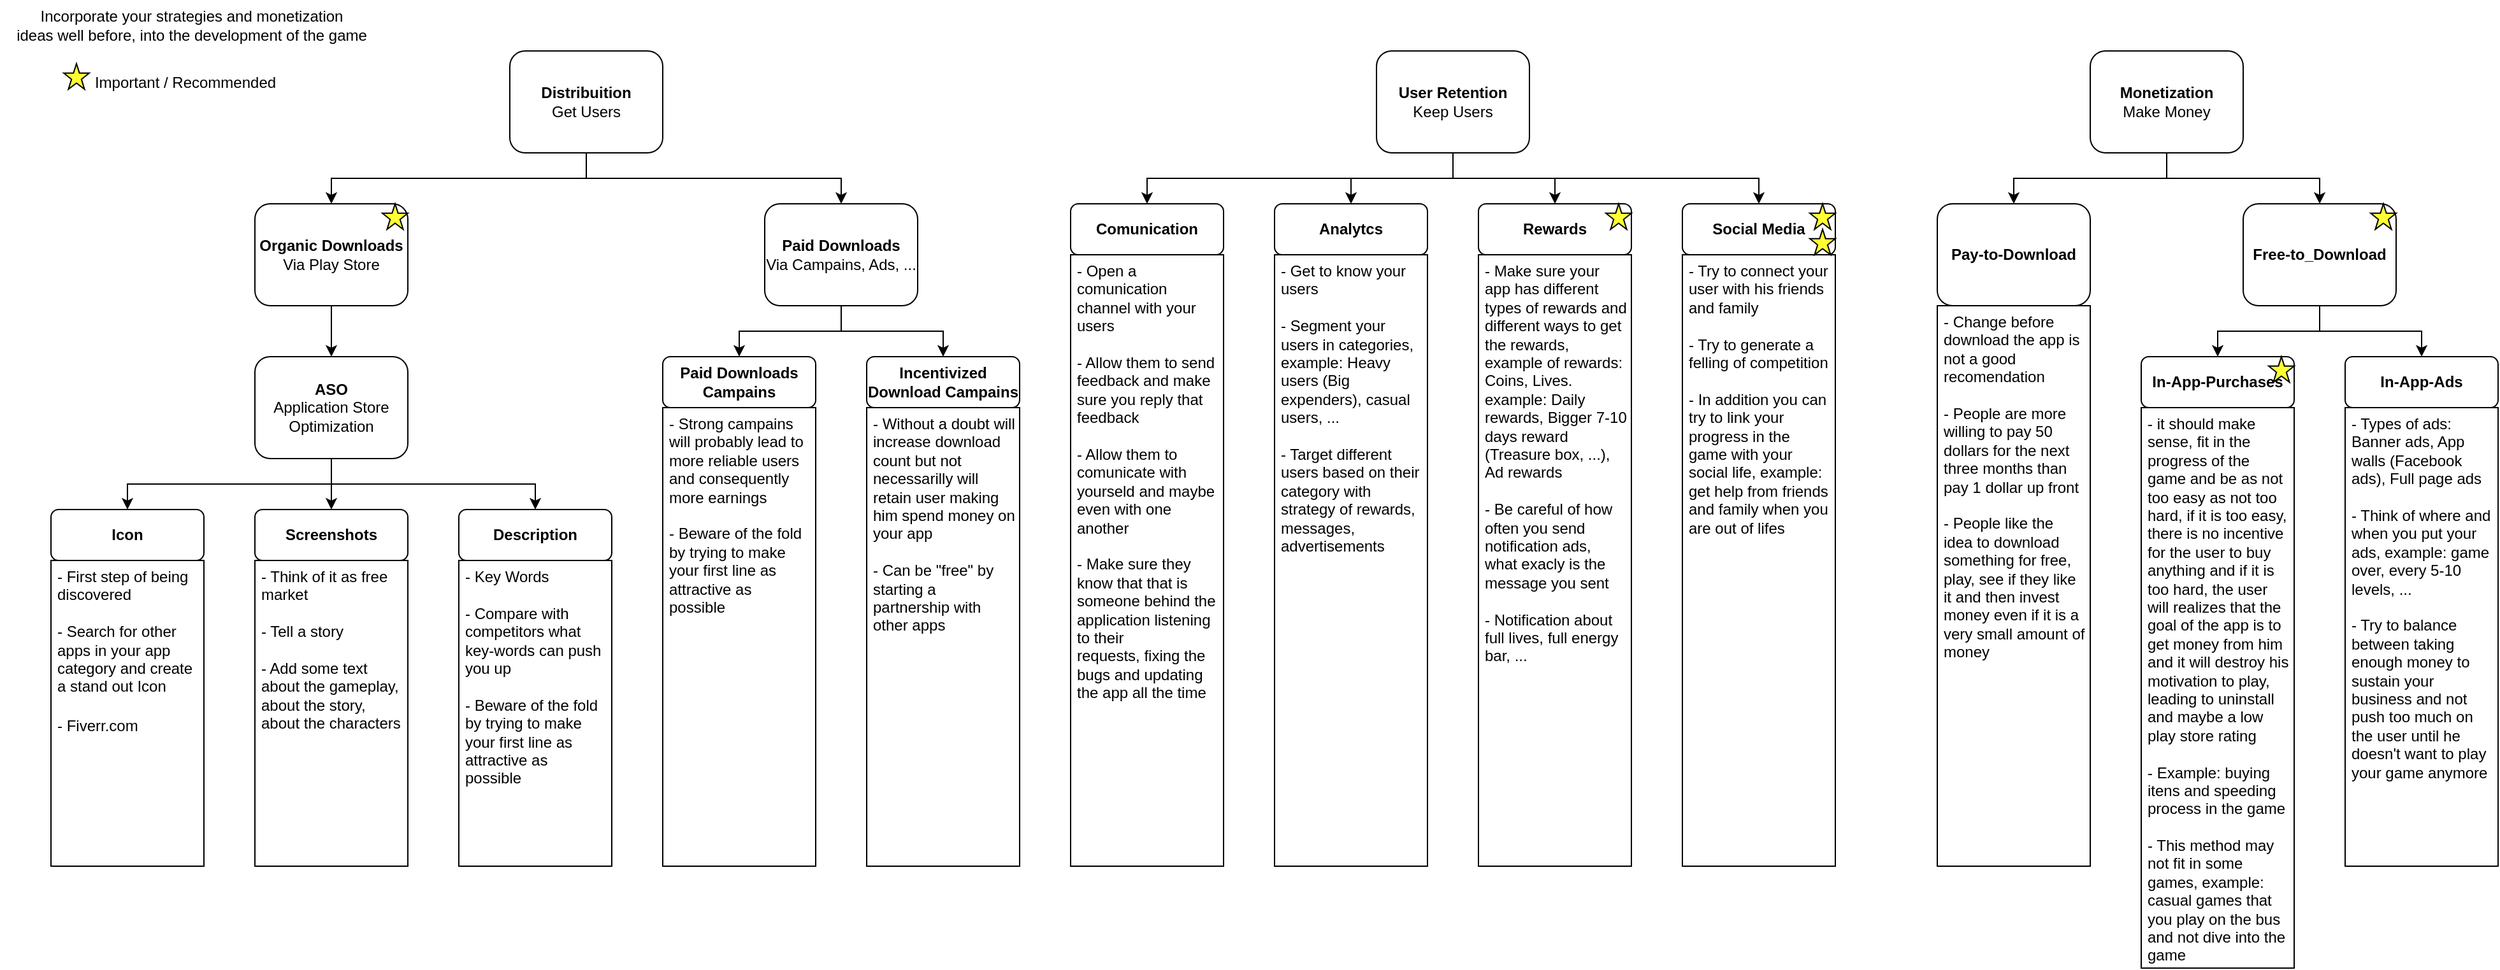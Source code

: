 <mxfile version="20.6.1" type="google"><diagram id="OjS-PmZgA2jFwJw9ji4p" name="Monetization"><mxGraphModel grid="1" page="1" gridSize="10" guides="1" tooltips="1" connect="1" arrows="1" fold="1" pageScale="1" pageWidth="827" pageHeight="1169" math="0" shadow="0"><root><mxCell id="0"/><mxCell id="1" parent="0"/><mxCell id="4V4JwK_ZTr3r_udBxZKC-13" style="edgeStyle=orthogonalEdgeStyle;rounded=0;orthogonalLoop=1;jettySize=auto;html=1;exitX=0.5;exitY=1;exitDx=0;exitDy=0;entryX=0.5;entryY=0;entryDx=0;entryDy=0;" edge="1" parent="1" source="4V4JwK_ZTr3r_udBxZKC-1" target="4V4JwK_ZTr3r_udBxZKC-6"><mxGeometry relative="1" as="geometry"/></mxCell><mxCell id="4V4JwK_ZTr3r_udBxZKC-14" style="edgeStyle=orthogonalEdgeStyle;rounded=0;orthogonalLoop=1;jettySize=auto;html=1;exitX=0.5;exitY=1;exitDx=0;exitDy=0;entryX=0.5;entryY=0;entryDx=0;entryDy=0;" edge="1" parent="1" source="4V4JwK_ZTr3r_udBxZKC-1" target="4V4JwK_ZTr3r_udBxZKC-4"><mxGeometry relative="1" as="geometry"/></mxCell><mxCell id="4V4JwK_ZTr3r_udBxZKC-1" value="&lt;b&gt;Distribuition&lt;/b&gt;&lt;br&gt;Get Users" style="rounded=1;whiteSpace=wrap;html=1;" vertex="1" parent="1"><mxGeometry x="400" y="40" width="120" height="80" as="geometry"/></mxCell><mxCell id="ldt24rPVjWCcB0Xlt_JX-21" style="edgeStyle=orthogonalEdgeStyle;rounded=0;orthogonalLoop=1;jettySize=auto;html=1;exitX=0.5;exitY=1;exitDx=0;exitDy=0;entryX=0.5;entryY=0;entryDx=0;entryDy=0;" edge="1" parent="1" source="4V4JwK_ZTr3r_udBxZKC-2" target="ldt24rPVjWCcB0Xlt_JX-15"><mxGeometry relative="1" as="geometry"/></mxCell><mxCell id="ldt24rPVjWCcB0Xlt_JX-22" style="edgeStyle=orthogonalEdgeStyle;rounded=0;orthogonalLoop=1;jettySize=auto;html=1;exitX=0.5;exitY=1;exitDx=0;exitDy=0;entryX=0.5;entryY=0;entryDx=0;entryDy=0;" edge="1" parent="1" source="4V4JwK_ZTr3r_udBxZKC-2" target="ldt24rPVjWCcB0Xlt_JX-18"><mxGeometry relative="1" as="geometry"/></mxCell><mxCell id="ldt24rPVjWCcB0Xlt_JX-23" style="edgeStyle=orthogonalEdgeStyle;rounded=0;orthogonalLoop=1;jettySize=auto;html=1;exitX=0.5;exitY=1;exitDx=0;exitDy=0;entryX=0.5;entryY=0;entryDx=0;entryDy=0;" edge="1" parent="1" source="4V4JwK_ZTr3r_udBxZKC-2" target="ldt24rPVjWCcB0Xlt_JX-19"><mxGeometry relative="1" as="geometry"/></mxCell><mxCell id="ldt24rPVjWCcB0Xlt_JX-24" style="edgeStyle=orthogonalEdgeStyle;rounded=0;orthogonalLoop=1;jettySize=auto;html=1;exitX=0.5;exitY=1;exitDx=0;exitDy=0;entryX=0.5;entryY=0;entryDx=0;entryDy=0;" edge="1" parent="1" source="4V4JwK_ZTr3r_udBxZKC-2" target="ldt24rPVjWCcB0Xlt_JX-20"><mxGeometry relative="1" as="geometry"/></mxCell><mxCell id="4V4JwK_ZTr3r_udBxZKC-2" value="&lt;b&gt;User Retention&lt;/b&gt;&lt;br&gt;Keep Users" style="rounded=1;whiteSpace=wrap;html=1;" vertex="1" parent="1"><mxGeometry x="1080" y="40" width="120" height="80" as="geometry"/></mxCell><mxCell id="ldt24rPVjWCcB0Xlt_JX-39" style="edgeStyle=orthogonalEdgeStyle;rounded=0;orthogonalLoop=1;jettySize=auto;html=1;exitX=0.5;exitY=1;exitDx=0;exitDy=0;entryX=0.5;entryY=0;entryDx=0;entryDy=0;fontFamily=Helvetica;" edge="1" parent="1" source="4V4JwK_ZTr3r_udBxZKC-3" target="ldt24rPVjWCcB0Xlt_JX-37"><mxGeometry relative="1" as="geometry"/></mxCell><mxCell id="ldt24rPVjWCcB0Xlt_JX-40" style="edgeStyle=orthogonalEdgeStyle;rounded=0;orthogonalLoop=1;jettySize=auto;html=1;exitX=0.5;exitY=1;exitDx=0;exitDy=0;entryX=0.5;entryY=0;entryDx=0;entryDy=0;fontFamily=Helvetica;" edge="1" parent="1" source="4V4JwK_ZTr3r_udBxZKC-3" target="ldt24rPVjWCcB0Xlt_JX-38"><mxGeometry relative="1" as="geometry"/></mxCell><mxCell id="4V4JwK_ZTr3r_udBxZKC-3" value="&lt;b&gt;Monetization&lt;/b&gt;&lt;br&gt;Make Money" style="rounded=1;whiteSpace=wrap;html=1;" vertex="1" parent="1"><mxGeometry x="1640" y="40" width="120" height="80" as="geometry"/></mxCell><mxCell id="ldt24rPVjWCcB0Xlt_JX-3" style="edgeStyle=orthogonalEdgeStyle;rounded=0;orthogonalLoop=1;jettySize=auto;html=1;exitX=0.5;exitY=1;exitDx=0;exitDy=0;entryX=0.5;entryY=0;entryDx=0;entryDy=0;" edge="1" parent="1" source="4V4JwK_ZTr3r_udBxZKC-4" target="ldt24rPVjWCcB0Xlt_JX-1"><mxGeometry relative="1" as="geometry"/></mxCell><mxCell id="ldt24rPVjWCcB0Xlt_JX-4" style="edgeStyle=orthogonalEdgeStyle;rounded=0;orthogonalLoop=1;jettySize=auto;html=1;exitX=0.5;exitY=1;exitDx=0;exitDy=0;entryX=0.5;entryY=0;entryDx=0;entryDy=0;" edge="1" parent="1" source="4V4JwK_ZTr3r_udBxZKC-4" target="ldt24rPVjWCcB0Xlt_JX-2"><mxGeometry relative="1" as="geometry"/></mxCell><mxCell id="4V4JwK_ZTr3r_udBxZKC-4" value="&lt;b&gt;Paid Downloads&lt;/b&gt;&lt;br&gt;Via Campains, Ads, ..." style="rounded=1;whiteSpace=wrap;html=1;" vertex="1" parent="1"><mxGeometry x="600" y="160" width="120" height="80" as="geometry"/></mxCell><mxCell id="4V4JwK_ZTr3r_udBxZKC-15" style="edgeStyle=orthogonalEdgeStyle;rounded=0;orthogonalLoop=1;jettySize=auto;html=1;exitX=0.5;exitY=1;exitDx=0;exitDy=0;" edge="1" parent="1" source="4V4JwK_ZTr3r_udBxZKC-6" target="4V4JwK_ZTr3r_udBxZKC-8"><mxGeometry relative="1" as="geometry"/></mxCell><mxCell id="4V4JwK_ZTr3r_udBxZKC-6" value="&lt;b&gt;Organic Downloads&lt;/b&gt;&lt;br&gt;Via Play Store" style="rounded=1;whiteSpace=wrap;html=1;" vertex="1" parent="1"><mxGeometry x="200" y="160" width="120" height="80" as="geometry"/></mxCell><mxCell id="4V4JwK_ZTr3r_udBxZKC-7" value="" style="verticalLabelPosition=bottom;verticalAlign=top;html=1;shape=mxgraph.basic.star;fillColor=#FFFF33;" vertex="1" parent="1"><mxGeometry x="300" y="160" width="20" height="20" as="geometry"/></mxCell><mxCell id="4V4JwK_ZTr3r_udBxZKC-18" style="edgeStyle=orthogonalEdgeStyle;rounded=0;orthogonalLoop=1;jettySize=auto;html=1;exitX=0.5;exitY=1;exitDx=0;exitDy=0;entryX=0.5;entryY=0;entryDx=0;entryDy=0;" edge="1" parent="1" source="4V4JwK_ZTr3r_udBxZKC-8" target="4V4JwK_ZTr3r_udBxZKC-10"><mxGeometry relative="1" as="geometry"/></mxCell><mxCell id="4V4JwK_ZTr3r_udBxZKC-19" style="edgeStyle=orthogonalEdgeStyle;rounded=0;orthogonalLoop=1;jettySize=auto;html=1;exitX=0.5;exitY=1;exitDx=0;exitDy=0;entryX=0.5;entryY=0;entryDx=0;entryDy=0;" edge="1" parent="1" source="4V4JwK_ZTr3r_udBxZKC-8" target="4V4JwK_ZTr3r_udBxZKC-11"><mxGeometry relative="1" as="geometry"/></mxCell><mxCell id="4V4JwK_ZTr3r_udBxZKC-29" style="edgeStyle=orthogonalEdgeStyle;rounded=0;orthogonalLoop=1;jettySize=auto;html=1;exitX=0.5;exitY=1;exitDx=0;exitDy=0;entryX=0.5;entryY=0;entryDx=0;entryDy=0;" edge="1" parent="1" source="4V4JwK_ZTr3r_udBxZKC-8" target="4V4JwK_ZTr3r_udBxZKC-12"><mxGeometry relative="1" as="geometry"/></mxCell><mxCell id="4V4JwK_ZTr3r_udBxZKC-8" value="&lt;b&gt;ASO&lt;/b&gt;&lt;br&gt;Application Store Optimization" style="rounded=1;whiteSpace=wrap;html=1;" vertex="1" parent="1"><mxGeometry x="200" y="280" width="120" height="80" as="geometry"/></mxCell><mxCell id="4V4JwK_ZTr3r_udBxZKC-10" value="&lt;b&gt;Screenshots&lt;/b&gt;" style="rounded=1;whiteSpace=wrap;html=1;" vertex="1" parent="1"><mxGeometry x="200" y="400" width="120" height="40" as="geometry"/></mxCell><mxCell id="4V4JwK_ZTr3r_udBxZKC-11" value="&lt;b&gt;Description&lt;/b&gt;" style="rounded=1;whiteSpace=wrap;html=1;" vertex="1" parent="1"><mxGeometry x="360" y="400" width="120" height="40" as="geometry"/></mxCell><mxCell id="4V4JwK_ZTr3r_udBxZKC-12" value="&lt;b&gt;Icon&lt;/b&gt;" style="rounded=1;whiteSpace=wrap;html=1;" vertex="1" parent="1"><mxGeometry x="40" y="400" width="120" height="40" as="geometry"/></mxCell><mxCell id="4V4JwK_ZTr3r_udBxZKC-53" value="" style="verticalLabelPosition=bottom;verticalAlign=top;html=1;shape=mxgraph.basic.star;fillColor=#FFFF33;" vertex="1" parent="1"><mxGeometry x="50" y="50" width="20" height="20" as="geometry"/></mxCell><mxCell id="4V4JwK_ZTr3r_udBxZKC-54" value="Important / Recommended" style="text;html=1;align=center;verticalAlign=middle;resizable=0;points=[];autosize=1;strokeColor=none;fillColor=none;" vertex="1" parent="1"><mxGeometry x="60" y="50" width="170" height="30" as="geometry"/></mxCell><mxCell id="4V4JwK_ZTr3r_udBxZKC-59" value="" style="group" connectable="0" vertex="1" parent="1"><mxGeometry x="40" y="440" width="120" height="240" as="geometry"/></mxCell><mxCell id="4V4JwK_ZTr3r_udBxZKC-31" value="" style="rounded=0;whiteSpace=wrap;html=1;fillColor=#FFFFFF;" vertex="1" parent="4V4JwK_ZTr3r_udBxZKC-59"><mxGeometry width="120" height="240" as="geometry"/></mxCell><mxCell id="4V4JwK_ZTr3r_udBxZKC-58" value="&lt;h1&gt;&lt;div style=&quot;font-size: 12px; font-weight: 400;&quot;&gt;&lt;span style=&quot;text-align: center;&quot;&gt;-&amp;nbsp;&lt;/span&gt;&lt;span style=&quot;background-color: initial;&quot;&gt;First step of being discovered&lt;/span&gt;&lt;/div&gt;&lt;div style=&quot;font-size: 12px; font-weight: 400;&quot;&gt;&lt;span style=&quot;text-align: center; background-color: initial;&quot;&gt;&lt;br&gt;&lt;/span&gt;&lt;/div&gt;&lt;div style=&quot;font-size: 12px; font-weight: 400;&quot;&gt;&lt;span style=&quot;text-align: center; background-color: initial;&quot;&gt;- Search for other apps in your app category and create a stand out Icon&lt;/span&gt;&lt;/div&gt;&lt;/h1&gt;&lt;div&gt;&lt;span style=&quot;font-size: 12px; font-weight: 400; text-align: center;&quot;&gt;- Fiverr.com&lt;/span&gt;&lt;/div&gt;" style="text;html=1;strokeColor=none;fillColor=none;spacing=5;spacingTop=-20;whiteSpace=wrap;overflow=hidden;rounded=0;fontFamily=Helvetica;fontSize=12;fontColor=default;" vertex="1" parent="4V4JwK_ZTr3r_udBxZKC-59"><mxGeometry width="120" height="240" as="geometry"/></mxCell><mxCell id="4V4JwK_ZTr3r_udBxZKC-66" value="" style="group" connectable="0" vertex="1" parent="1"><mxGeometry x="360" y="440" width="120" height="240" as="geometry"/></mxCell><mxCell id="4V4JwK_ZTr3r_udBxZKC-67" value="" style="rounded=0;whiteSpace=wrap;html=1;fillColor=#FFFFFF;" vertex="1" parent="4V4JwK_ZTr3r_udBxZKC-66"><mxGeometry width="120" height="240" as="geometry"/></mxCell><mxCell id="4V4JwK_ZTr3r_udBxZKC-68" value="&lt;h1&gt;&lt;div style=&quot;font-size: 12px; font-weight: 400;&quot;&gt;&lt;span style=&quot;text-align: center;&quot;&gt;- Key Words&lt;/span&gt;&lt;/div&gt;&lt;div style=&quot;font-size: 12px; font-weight: 400;&quot;&gt;&lt;span style=&quot;text-align: center;&quot;&gt;&lt;br&gt;&lt;/span&gt;&lt;/div&gt;&lt;div style=&quot;font-size: 12px; font-weight: 400;&quot;&gt;&lt;span style=&quot;text-align: center;&quot;&gt;- Compare with competitors what key-words can push you up&lt;/span&gt;&lt;/div&gt;&lt;div style=&quot;font-size: 12px; font-weight: 400;&quot;&gt;&lt;span style=&quot;text-align: center;&quot;&gt;&lt;br&gt;&lt;/span&gt;&lt;/div&gt;&lt;div style=&quot;font-size: 12px; font-weight: 400;&quot;&gt;&lt;span style=&quot;text-align: center;&quot;&gt;- Beware of the fold by trying to make your first line as attractive as possible&lt;/span&gt;&lt;/div&gt;&lt;/h1&gt;" style="text;html=1;strokeColor=none;fillColor=none;spacing=5;spacingTop=-20;whiteSpace=wrap;overflow=hidden;rounded=0;fontFamily=Helvetica;fontSize=12;fontColor=default;" vertex="1" parent="4V4JwK_ZTr3r_udBxZKC-66"><mxGeometry width="120" height="240" as="geometry"/></mxCell><mxCell id="4V4JwK_ZTr3r_udBxZKC-69" value="" style="group" connectable="0" vertex="1" parent="1"><mxGeometry x="200" y="440" width="120" height="240" as="geometry"/></mxCell><mxCell id="4V4JwK_ZTr3r_udBxZKC-70" value="" style="rounded=0;whiteSpace=wrap;html=1;fillColor=#FFFFFF;" vertex="1" parent="4V4JwK_ZTr3r_udBxZKC-69"><mxGeometry width="120" height="240" as="geometry"/></mxCell><mxCell id="4V4JwK_ZTr3r_udBxZKC-71" value="&lt;h1&gt;&lt;div style=&quot;font-size: 12px; font-weight: 400;&quot;&gt;&lt;span style=&quot;text-align: center;&quot;&gt;- Think of it as free market&lt;/span&gt;&lt;br&gt;&lt;/div&gt;&lt;div style=&quot;font-size: 12px; font-weight: 400;&quot;&gt;&lt;span style=&quot;text-align: center;&quot;&gt;&lt;br&gt;&lt;/span&gt;&lt;/div&gt;&lt;div style=&quot;font-size: 12px; font-weight: 400;&quot;&gt;&lt;span style=&quot;text-align: center;&quot;&gt;- Tell a story&lt;/span&gt;&lt;/div&gt;&lt;div style=&quot;font-size: 12px; font-weight: 400;&quot;&gt;&lt;span style=&quot;text-align: center;&quot;&gt;&lt;br&gt;&lt;/span&gt;&lt;/div&gt;&lt;div style=&quot;font-size: 12px; font-weight: 400;&quot;&gt;&lt;span style=&quot;text-align: center;&quot;&gt;- Add some text about the gameplay, about the story, about the characters&lt;/span&gt;&lt;/div&gt;&lt;/h1&gt;" style="text;html=1;strokeColor=none;fillColor=none;spacing=5;spacingTop=-20;whiteSpace=wrap;overflow=hidden;rounded=0;fontFamily=Helvetica;fontSize=12;fontColor=default;" vertex="1" parent="4V4JwK_ZTr3r_udBxZKC-69"><mxGeometry width="120" height="240" as="geometry"/></mxCell><mxCell id="ldt24rPVjWCcB0Xlt_JX-1" value="&lt;b&gt;Paid Downloads Campains&lt;/b&gt;" style="rounded=1;whiteSpace=wrap;html=1;" vertex="1" parent="1"><mxGeometry x="520" y="280" width="120" height="40" as="geometry"/></mxCell><mxCell id="ldt24rPVjWCcB0Xlt_JX-2" value="&lt;b&gt;Incentivized Download Campains&lt;/b&gt;" style="rounded=1;whiteSpace=wrap;html=1;" vertex="1" parent="1"><mxGeometry x="680" y="280" width="120" height="40" as="geometry"/></mxCell><mxCell id="ldt24rPVjWCcB0Xlt_JX-7" value="" style="group" connectable="0" vertex="1" parent="1"><mxGeometry x="520" y="320" width="120" height="360" as="geometry"/></mxCell><mxCell id="ldt24rPVjWCcB0Xlt_JX-8" value="" style="rounded=0;whiteSpace=wrap;html=1;fillColor=#FFFFFF;" vertex="1" parent="ldt24rPVjWCcB0Xlt_JX-7"><mxGeometry width="120" height="360" as="geometry"/></mxCell><mxCell id="ldt24rPVjWCcB0Xlt_JX-9" value="&lt;h1&gt;&lt;div style=&quot;font-size: 12px; font-weight: 400;&quot;&gt;&lt;span style=&quot;text-align: center;&quot;&gt;- Strong campains will probably lead to more reliable users and consequently more earnings&lt;/span&gt;&lt;span style=&quot;text-align: center;&quot;&gt;&lt;br&gt;&lt;/span&gt;&lt;/div&gt;&lt;div style=&quot;font-size: 12px; font-weight: 400;&quot;&gt;&lt;span style=&quot;text-align: center;&quot;&gt;&lt;br&gt;&lt;/span&gt;&lt;/div&gt;&lt;div style=&quot;font-size: 12px; font-weight: 400;&quot;&gt;&lt;span style=&quot;text-align: center;&quot;&gt;- Beware of the fold by trying to make your first line as attractive as possible&lt;/span&gt;&lt;/div&gt;&lt;/h1&gt;" style="text;html=1;strokeColor=none;fillColor=none;spacing=5;spacingTop=-20;whiteSpace=wrap;overflow=hidden;rounded=0;fontFamily=Helvetica;fontSize=12;fontColor=default;" vertex="1" parent="ldt24rPVjWCcB0Xlt_JX-7"><mxGeometry width="120" height="360" as="geometry"/></mxCell><mxCell id="ldt24rPVjWCcB0Xlt_JX-10" value="" style="group" connectable="0" vertex="1" parent="1"><mxGeometry x="680" y="320" width="120" height="360" as="geometry"/></mxCell><mxCell id="ldt24rPVjWCcB0Xlt_JX-11" value="" style="rounded=0;whiteSpace=wrap;html=1;fillColor=#FFFFFF;" vertex="1" parent="ldt24rPVjWCcB0Xlt_JX-10"><mxGeometry width="120" height="360" as="geometry"/></mxCell><mxCell id="ldt24rPVjWCcB0Xlt_JX-12" value="&lt;h1&gt;&lt;div style=&quot;font-size: 12px; font-weight: 400;&quot;&gt;&lt;span style=&quot;text-align: center;&quot;&gt;- Without a doubt will increase download count but not necessarilly will retain user making him spend money on your app&lt;br&gt;&lt;/span&gt;&lt;/div&gt;&lt;div style=&quot;font-size: 12px; font-weight: 400;&quot;&gt;&lt;span style=&quot;text-align: center;&quot;&gt;&lt;br&gt;&lt;/span&gt;&lt;/div&gt;&lt;div style=&quot;font-size: 12px; font-weight: 400;&quot;&gt;&lt;span style=&quot;text-align: center;&quot;&gt;- Can be &quot;free&quot; by starting a partnership with other apps&lt;/span&gt;&lt;/div&gt;&lt;/h1&gt;" style="text;html=1;strokeColor=none;fillColor=none;spacing=5;spacingTop=-20;whiteSpace=wrap;overflow=hidden;rounded=0;fontFamily=Helvetica;fontSize=12;fontColor=default;" vertex="1" parent="ldt24rPVjWCcB0Xlt_JX-10"><mxGeometry width="120" height="360" as="geometry"/></mxCell><mxCell id="ldt24rPVjWCcB0Xlt_JX-15" value="&lt;b&gt;Comunication&lt;/b&gt;" style="rounded=1;whiteSpace=wrap;html=1;" vertex="1" parent="1"><mxGeometry x="840" y="160" width="120" height="40" as="geometry"/></mxCell><mxCell id="ldt24rPVjWCcB0Xlt_JX-18" value="&lt;b&gt;Analytcs&lt;/b&gt;" style="rounded=1;whiteSpace=wrap;html=1;" vertex="1" parent="1"><mxGeometry x="1000" y="160" width="120" height="40" as="geometry"/></mxCell><mxCell id="ldt24rPVjWCcB0Xlt_JX-19" value="&lt;b&gt;Rewards&lt;/b&gt;" style="rounded=1;whiteSpace=wrap;html=1;" vertex="1" parent="1"><mxGeometry x="1160" y="160" width="120" height="40" as="geometry"/></mxCell><mxCell id="ldt24rPVjWCcB0Xlt_JX-20" value="&lt;b&gt;Social Media&lt;/b&gt;" style="rounded=1;whiteSpace=wrap;html=1;" vertex="1" parent="1"><mxGeometry x="1320" y="160" width="120" height="40" as="geometry"/></mxCell><mxCell id="ldt24rPVjWCcB0Xlt_JX-25" value="" style="group" connectable="0" vertex="1" parent="1"><mxGeometry x="840" y="200" width="120" height="480" as="geometry"/></mxCell><mxCell id="ldt24rPVjWCcB0Xlt_JX-26" value="" style="rounded=0;whiteSpace=wrap;html=1;fillColor=#FFFFFF;" vertex="1" parent="ldt24rPVjWCcB0Xlt_JX-25"><mxGeometry width="120" height="480.0" as="geometry"/></mxCell><mxCell id="ldt24rPVjWCcB0Xlt_JX-27" value="&lt;h1&gt;&lt;div style=&quot;font-size: 12px; font-weight: 400;&quot;&gt;&lt;span style=&quot;text-align: center;&quot;&gt;- Open a comunication channel with your users&lt;br&gt;&lt;/span&gt;&lt;/div&gt;&lt;div style=&quot;font-size: 12px; font-weight: 400;&quot;&gt;&lt;span style=&quot;text-align: center;&quot;&gt;&lt;br&gt;&lt;/span&gt;&lt;/div&gt;&lt;div style=&quot;font-size: 12px; font-weight: 400;&quot;&gt;&lt;span style=&quot;text-align: center;&quot;&gt;- Allow them to send feedback and make sure you reply that feedback&lt;/span&gt;&lt;/div&gt;&lt;div style=&quot;font-size: 12px; font-weight: 400;&quot;&gt;&lt;span style=&quot;text-align: center;&quot;&gt;&lt;br&gt;&lt;/span&gt;&lt;/div&gt;&lt;div style=&quot;font-size: 12px; font-weight: 400;&quot;&gt;&lt;span style=&quot;text-align: center;&quot;&gt;- Allow them to comunicate with yourseld and maybe even with one another&lt;/span&gt;&lt;/div&gt;&lt;div style=&quot;font-size: 12px; font-weight: 400;&quot;&gt;&lt;span style=&quot;text-align: center;&quot;&gt;&lt;br&gt;&lt;/span&gt;&lt;/div&gt;&lt;div style=&quot;font-size: 12px; font-weight: 400;&quot;&gt;&lt;span style=&quot;text-align: center;&quot;&gt;- Make sure they know that that is someone behind the application listening to their requests,&amp;nbsp;&lt;/span&gt;&lt;span style=&quot;background-color: initial; text-align: center;&quot;&gt;fixing the bugs and updating the app all the time&lt;/span&gt;&lt;/div&gt;&lt;/h1&gt;" style="text;html=1;strokeColor=none;fillColor=none;spacing=5;spacingTop=-20;whiteSpace=wrap;overflow=hidden;rounded=0;fontFamily=Helvetica;fontSize=12;fontColor=default;" vertex="1" parent="ldt24rPVjWCcB0Xlt_JX-25"><mxGeometry width="120" height="480.0" as="geometry"/></mxCell><mxCell id="ldt24rPVjWCcB0Xlt_JX-28" value="" style="group" connectable="0" vertex="1" parent="1"><mxGeometry x="1000" y="200" width="120" height="480" as="geometry"/></mxCell><mxCell id="ldt24rPVjWCcB0Xlt_JX-29" value="" style="rounded=0;whiteSpace=wrap;html=1;fillColor=#FFFFFF;" vertex="1" parent="ldt24rPVjWCcB0Xlt_JX-28"><mxGeometry width="120" height="480.0" as="geometry"/></mxCell><mxCell id="ldt24rPVjWCcB0Xlt_JX-30" value="&lt;h1&gt;&lt;div style=&quot;font-size: 12px; font-weight: 400;&quot;&gt;&lt;span style=&quot;text-align: center;&quot;&gt;- Get to know your users&lt;br&gt;&lt;/span&gt;&lt;/div&gt;&lt;div style=&quot;font-size: 12px; font-weight: 400;&quot;&gt;&lt;span style=&quot;text-align: center;&quot;&gt;&lt;br&gt;&lt;/span&gt;&lt;/div&gt;&lt;div style=&quot;font-size: 12px; font-weight: 400;&quot;&gt;&lt;span style=&quot;text-align: center;&quot;&gt;- Segment your users in categories,&amp;nbsp;&lt;/span&gt;&lt;/div&gt;&lt;div style=&quot;font-size: 12px; font-weight: 400;&quot;&gt;&lt;span style=&quot;text-align: center;&quot;&gt;example: Heavy users (Big expenders), casual users, ...&lt;/span&gt;&lt;/div&gt;&lt;div style=&quot;font-size: 12px; font-weight: 400;&quot;&gt;&lt;span style=&quot;text-align: center;&quot;&gt;&lt;br&gt;&lt;/span&gt;&lt;/div&gt;&lt;div style=&quot;font-size: 12px; font-weight: 400;&quot;&gt;&lt;span style=&quot;text-align: center;&quot;&gt;- Target different users based on their category with strategy of rewards, messages, advertisements&lt;/span&gt;&lt;/div&gt;&lt;/h1&gt;" style="text;html=1;strokeColor=none;fillColor=none;spacing=5;spacingTop=-20;whiteSpace=wrap;overflow=hidden;rounded=0;fontFamily=Helvetica;fontSize=12;fontColor=default;" vertex="1" parent="ldt24rPVjWCcB0Xlt_JX-28"><mxGeometry width="120" height="480.0" as="geometry"/></mxCell><mxCell id="ldt24rPVjWCcB0Xlt_JX-31" value="" style="group" connectable="0" vertex="1" parent="1"><mxGeometry x="1160" y="200" width="120" height="480" as="geometry"/></mxCell><mxCell id="ldt24rPVjWCcB0Xlt_JX-32" value="" style="rounded=0;whiteSpace=wrap;html=1;fillColor=#FFFFFF;" vertex="1" parent="ldt24rPVjWCcB0Xlt_JX-31"><mxGeometry width="120" height="480.0" as="geometry"/></mxCell><mxCell id="ldt24rPVjWCcB0Xlt_JX-33" value="&lt;h1 style=&quot;&quot;&gt;&lt;div style=&quot;font-size: 12px; font-weight: 400;&quot;&gt;&lt;div&gt;- Make sure your app has different types of rewards and different ways to get the rewards,&lt;/div&gt;&lt;div&gt;example of rewards: Coins, Lives. example: Daily rewards, Bigger 7-10 days reward (Treasure box, ...), Ad rewards&lt;/div&gt;&lt;/div&gt;&lt;div style=&quot;font-size: 12px; font-weight: 400;&quot;&gt;&lt;br&gt;&lt;/div&gt;&lt;div style=&quot;font-size: 12px; font-weight: 400;&quot;&gt;- Be careful of how often you send notification ads, what exacly is the message you sent&lt;/div&gt;&lt;div style=&quot;font-size: 12px; font-weight: 400;&quot;&gt;&lt;br&gt;&lt;/div&gt;&lt;div style=&quot;font-size: 12px; font-weight: 400;&quot;&gt;- Notification about full lives, full energy bar, ...&lt;/div&gt;&lt;/h1&gt;" style="text;html=1;strokeColor=none;fillColor=none;spacing=5;spacingTop=-20;whiteSpace=wrap;overflow=hidden;rounded=0;fontFamily=Helvetica;fontSize=12;fontColor=default;align=left;" vertex="1" parent="ldt24rPVjWCcB0Xlt_JX-31"><mxGeometry width="120" height="480.0" as="geometry"/></mxCell><mxCell id="ldt24rPVjWCcB0Xlt_JX-34" value="" style="group" connectable="0" vertex="1" parent="1"><mxGeometry x="1320" y="200" width="120" height="480" as="geometry"/></mxCell><mxCell id="ldt24rPVjWCcB0Xlt_JX-35" value="" style="rounded=0;whiteSpace=wrap;html=1;fillColor=#FFFFFF;" vertex="1" parent="ldt24rPVjWCcB0Xlt_JX-34"><mxGeometry width="120" height="480.0" as="geometry"/></mxCell><mxCell id="ldt24rPVjWCcB0Xlt_JX-36" value="&lt;h1&gt;&lt;div style=&quot;font-size: 12px; font-weight: 400;&quot;&gt;&lt;span style=&quot;text-align: center;&quot;&gt;- Try to connect your user with his friends and family&lt;br&gt;&lt;/span&gt;&lt;/div&gt;&lt;div style=&quot;font-size: 12px; font-weight: 400;&quot;&gt;&lt;span style=&quot;text-align: center;&quot;&gt;&lt;br&gt;&lt;/span&gt;&lt;/div&gt;&lt;div style=&quot;font-size: 12px; font-weight: 400;&quot;&gt;&lt;span style=&quot;text-align: center;&quot;&gt;- Try to generate a felling of competition&lt;/span&gt;&lt;/div&gt;&lt;div style=&quot;font-size: 12px; font-weight: 400;&quot;&gt;&lt;span style=&quot;text-align: center;&quot;&gt;&lt;br&gt;&lt;/span&gt;&lt;/div&gt;&lt;div style=&quot;font-size: 12px; font-weight: 400;&quot;&gt;&lt;span style=&quot;text-align: center;&quot;&gt;- In addition you can try to link your progress in the game with your social life, example: get help from friends and family when you are out of lifes&lt;/span&gt;&lt;/div&gt;&lt;/h1&gt;" style="text;html=1;strokeColor=none;fillColor=none;spacing=5;spacingTop=-20;whiteSpace=wrap;overflow=hidden;rounded=0;fontFamily=Helvetica;fontSize=12;fontColor=default;" vertex="1" parent="ldt24rPVjWCcB0Xlt_JX-34"><mxGeometry width="120" height="480.0" as="geometry"/></mxCell><mxCell id="ldt24rPVjWCcB0Xlt_JX-37" value="&lt;b&gt;Pay-to-Download&lt;/b&gt;" style="rounded=1;whiteSpace=wrap;html=1;" vertex="1" parent="1"><mxGeometry x="1520" y="160" width="120" height="80" as="geometry"/></mxCell><mxCell id="ldt24rPVjWCcB0Xlt_JX-49" style="edgeStyle=orthogonalEdgeStyle;rounded=0;orthogonalLoop=1;jettySize=auto;html=1;exitX=0.5;exitY=1;exitDx=0;exitDy=0;entryX=0.5;entryY=0;entryDx=0;entryDy=0;fontFamily=Helvetica;" edge="1" parent="1" source="ldt24rPVjWCcB0Xlt_JX-38" target="ldt24rPVjWCcB0Xlt_JX-47"><mxGeometry relative="1" as="geometry"/></mxCell><mxCell id="ldt24rPVjWCcB0Xlt_JX-50" style="edgeStyle=orthogonalEdgeStyle;rounded=0;orthogonalLoop=1;jettySize=auto;html=1;exitX=0.5;exitY=1;exitDx=0;exitDy=0;entryX=0.5;entryY=0;entryDx=0;entryDy=0;fontFamily=Helvetica;" edge="1" parent="1" source="ldt24rPVjWCcB0Xlt_JX-38" target="ldt24rPVjWCcB0Xlt_JX-48"><mxGeometry relative="1" as="geometry"/></mxCell><mxCell id="ldt24rPVjWCcB0Xlt_JX-38" value="&lt;b&gt;Free-to_Download&lt;/b&gt;" style="rounded=1;whiteSpace=wrap;html=1;" vertex="1" parent="1"><mxGeometry x="1760" y="160" width="120" height="80" as="geometry"/></mxCell><mxCell id="ldt24rPVjWCcB0Xlt_JX-41" value="" style="group" connectable="0" vertex="1" parent="1"><mxGeometry x="1520" y="240" width="120" height="440" as="geometry"/></mxCell><mxCell id="ldt24rPVjWCcB0Xlt_JX-42" value="" style="rounded=0;whiteSpace=wrap;html=1;fillColor=#FFFFFF;" vertex="1" parent="ldt24rPVjWCcB0Xlt_JX-41"><mxGeometry width="120" height="440" as="geometry"/></mxCell><mxCell id="ldt24rPVjWCcB0Xlt_JX-43" value="&lt;h1&gt;&lt;div style=&quot;font-size: 12px; font-weight: 400;&quot;&gt;&lt;span style=&quot;text-align: center;&quot;&gt;- Change before download the app is not a good recomendation&lt;br&gt;&lt;/span&gt;&lt;/div&gt;&lt;div style=&quot;font-size: 12px; font-weight: 400;&quot;&gt;&lt;span style=&quot;text-align: center;&quot;&gt;&lt;br&gt;&lt;/span&gt;&lt;/div&gt;&lt;div style=&quot;font-size: 12px; font-weight: 400;&quot;&gt;&lt;span style=&quot;text-align: center;&quot;&gt;- People are more willing to pay 50 dollars for the next three months than pay 1 dollar up front&lt;/span&gt;&lt;/div&gt;&lt;div style=&quot;font-size: 12px; font-weight: 400;&quot;&gt;&lt;span style=&quot;text-align: center;&quot;&gt;&lt;br&gt;&lt;/span&gt;&lt;/div&gt;&lt;div style=&quot;font-size: 12px; font-weight: 400;&quot;&gt;&lt;span style=&quot;text-align: center;&quot;&gt;- People like the idea to download something for free, play, see if they like it and then invest money even if it is a very small amount of money&lt;/span&gt;&lt;/div&gt;&lt;/h1&gt;" style="text;html=1;strokeColor=none;fillColor=none;spacing=5;spacingTop=-20;whiteSpace=wrap;overflow=hidden;rounded=0;fontFamily=Helvetica;fontSize=12;fontColor=default;" vertex="1" parent="ldt24rPVjWCcB0Xlt_JX-41"><mxGeometry width="120" height="440" as="geometry"/></mxCell><mxCell id="ldt24rPVjWCcB0Xlt_JX-47" value="&lt;b&gt;In-App-Purchases&lt;/b&gt;" style="rounded=1;whiteSpace=wrap;html=1;" vertex="1" parent="1"><mxGeometry x="1680" y="280" width="120" height="40" as="geometry"/></mxCell><mxCell id="ldt24rPVjWCcB0Xlt_JX-48" value="&lt;b&gt;In-App-Ads&lt;/b&gt;" style="rounded=1;whiteSpace=wrap;html=1;" vertex="1" parent="1"><mxGeometry x="1840" y="280" width="120" height="40" as="geometry"/></mxCell><mxCell id="ldt24rPVjWCcB0Xlt_JX-51" value="" style="group" connectable="0" vertex="1" parent="1"><mxGeometry x="1680" y="320" width="120" height="440" as="geometry"/></mxCell><mxCell id="ldt24rPVjWCcB0Xlt_JX-52" value="" style="rounded=0;whiteSpace=wrap;html=1;fillColor=#FFFFFF;" vertex="1" parent="ldt24rPVjWCcB0Xlt_JX-51"><mxGeometry width="120" height="440" as="geometry"/></mxCell><mxCell id="ldt24rPVjWCcB0Xlt_JX-53" value="&lt;h1&gt;&lt;div style=&quot;font-size: 12px; font-weight: 400;&quot;&gt;&lt;span style=&quot;text-align: center;&quot;&gt;- it should make sense, fit in the progress of the game and be as not too easy as not too hard,&amp;nbsp;&lt;/span&gt;&lt;span style=&quot;background-color: initial; text-align: center;&quot;&gt;if it is too easy, there is no incentive for the user to buy anything and if it is too hard,&amp;nbsp;&lt;/span&gt;&lt;span style=&quot;background-color: initial; text-align: center;&quot;&gt;the user will realizes that the goal of the app is to get money from him and it will destroy his motivation to play, leading to uninstall and maybe a low play store rating&lt;/span&gt;&lt;/div&gt;&lt;div style=&quot;font-size: 12px; font-weight: 400;&quot;&gt;&lt;span style=&quot;text-align: center;&quot;&gt;&lt;br&gt;&lt;/span&gt;&lt;/div&gt;&lt;div style=&quot;font-size: 12px; font-weight: 400;&quot;&gt;&lt;span style=&quot;text-align: center;&quot;&gt;- Example: buying itens and speeding process in the game&lt;/span&gt;&lt;/div&gt;&lt;div style=&quot;font-size: 12px; font-weight: 400;&quot;&gt;&lt;span style=&quot;text-align: center;&quot;&gt;&lt;br&gt;&lt;/span&gt;&lt;/div&gt;&lt;div style=&quot;font-size: 12px; font-weight: 400;&quot;&gt;&lt;span style=&quot;text-align: center;&quot;&gt;- This method may not fit in some games, example: casual games that you play on the bus and not dive into the game&lt;/span&gt;&lt;/div&gt;&lt;/h1&gt;" style="text;html=1;strokeColor=none;fillColor=none;spacing=5;spacingTop=-20;whiteSpace=wrap;overflow=hidden;rounded=0;fontFamily=Helvetica;fontSize=12;fontColor=default;" vertex="1" parent="ldt24rPVjWCcB0Xlt_JX-51"><mxGeometry width="120" height="440" as="geometry"/></mxCell><mxCell id="ldt24rPVjWCcB0Xlt_JX-54" value="" style="group" connectable="0" vertex="1" parent="1"><mxGeometry x="1840" y="320" width="120" height="360" as="geometry"/></mxCell><mxCell id="ldt24rPVjWCcB0Xlt_JX-55" value="" style="rounded=0;whiteSpace=wrap;html=1;fillColor=#FFFFFF;" vertex="1" parent="ldt24rPVjWCcB0Xlt_JX-54"><mxGeometry width="120" height="360" as="geometry"/></mxCell><mxCell id="ldt24rPVjWCcB0Xlt_JX-56" value="&lt;h1&gt;&lt;div style=&quot;font-size: 12px; font-weight: 400;&quot;&gt;&lt;span style=&quot;text-align: center;&quot;&gt;- Types of ads: Banner ads, App walls (Facebook ads), Full page ads&lt;/span&gt;&lt;/div&gt;&lt;div style=&quot;font-size: 12px; font-weight: 400;&quot;&gt;&lt;span style=&quot;text-align: center;&quot;&gt;&lt;br&gt;&lt;/span&gt;&lt;/div&gt;&lt;div style=&quot;font-size: 12px; font-weight: 400;&quot;&gt;&lt;span style=&quot;text-align: center;&quot;&gt;- Think of where and when you put your ads, example: game over, every 5-10 levels, ...&lt;/span&gt;&lt;/div&gt;&lt;div style=&quot;font-size: 12px; font-weight: 400;&quot;&gt;&lt;span style=&quot;text-align: center;&quot;&gt;&lt;br&gt;&lt;/span&gt;&lt;/div&gt;&lt;div style=&quot;font-size: 12px; font-weight: 400;&quot;&gt;&lt;span style=&quot;text-align: center;&quot;&gt;- Try to balance between taking enough money to sustain your business and not push too much on the user until he doesn't want to play your game anymore&lt;/span&gt;&lt;/div&gt;&lt;/h1&gt;" style="text;html=1;strokeColor=none;fillColor=none;spacing=5;spacingTop=-20;whiteSpace=wrap;overflow=hidden;rounded=0;fontFamily=Helvetica;fontSize=12;fontColor=default;" vertex="1" parent="ldt24rPVjWCcB0Xlt_JX-54"><mxGeometry width="120" height="360" as="geometry"/></mxCell><mxCell id="ldt24rPVjWCcB0Xlt_JX-57" value="" style="verticalLabelPosition=bottom;verticalAlign=top;html=1;shape=mxgraph.basic.star;fillColor=#FFFF33;" vertex="1" parent="1"><mxGeometry x="1860" y="160" width="20" height="20" as="geometry"/></mxCell><mxCell id="ldt24rPVjWCcB0Xlt_JX-58" value="" style="verticalLabelPosition=bottom;verticalAlign=top;html=1;shape=mxgraph.basic.star;fillColor=#FFFF33;" vertex="1" parent="1"><mxGeometry x="1260" y="160" width="20" height="20" as="geometry"/></mxCell><mxCell id="ldt24rPVjWCcB0Xlt_JX-59" value="" style="verticalLabelPosition=bottom;verticalAlign=top;html=1;shape=mxgraph.basic.star;fillColor=#FFFF33;" vertex="1" parent="1"><mxGeometry x="1420" y="180" width="20" height="20" as="geometry"/></mxCell><mxCell id="ldt24rPVjWCcB0Xlt_JX-60" value="" style="verticalLabelPosition=bottom;verticalAlign=top;html=1;shape=mxgraph.basic.star;fillColor=#FFFF33;" vertex="1" parent="1"><mxGeometry x="1420" y="160" width="20" height="20" as="geometry"/></mxCell><mxCell id="ldt24rPVjWCcB0Xlt_JX-61" value="" style="verticalLabelPosition=bottom;verticalAlign=top;html=1;shape=mxgraph.basic.star;fillColor=#FFFF33;" vertex="1" parent="1"><mxGeometry x="1780" y="280" width="20" height="20" as="geometry"/></mxCell><mxCell id="ldt24rPVjWCcB0Xlt_JX-62" value="Incorporate your strategies and monetization&lt;br&gt;ideas well before, into the development of the game" style="text;html=1;align=center;verticalAlign=middle;resizable=0;points=[];autosize=1;strokeColor=none;fillColor=none;" vertex="1" parent="1"><mxGeometry width="300" height="40" as="geometry"/></mxCell></root></mxGraphModel></diagram></mxfile>